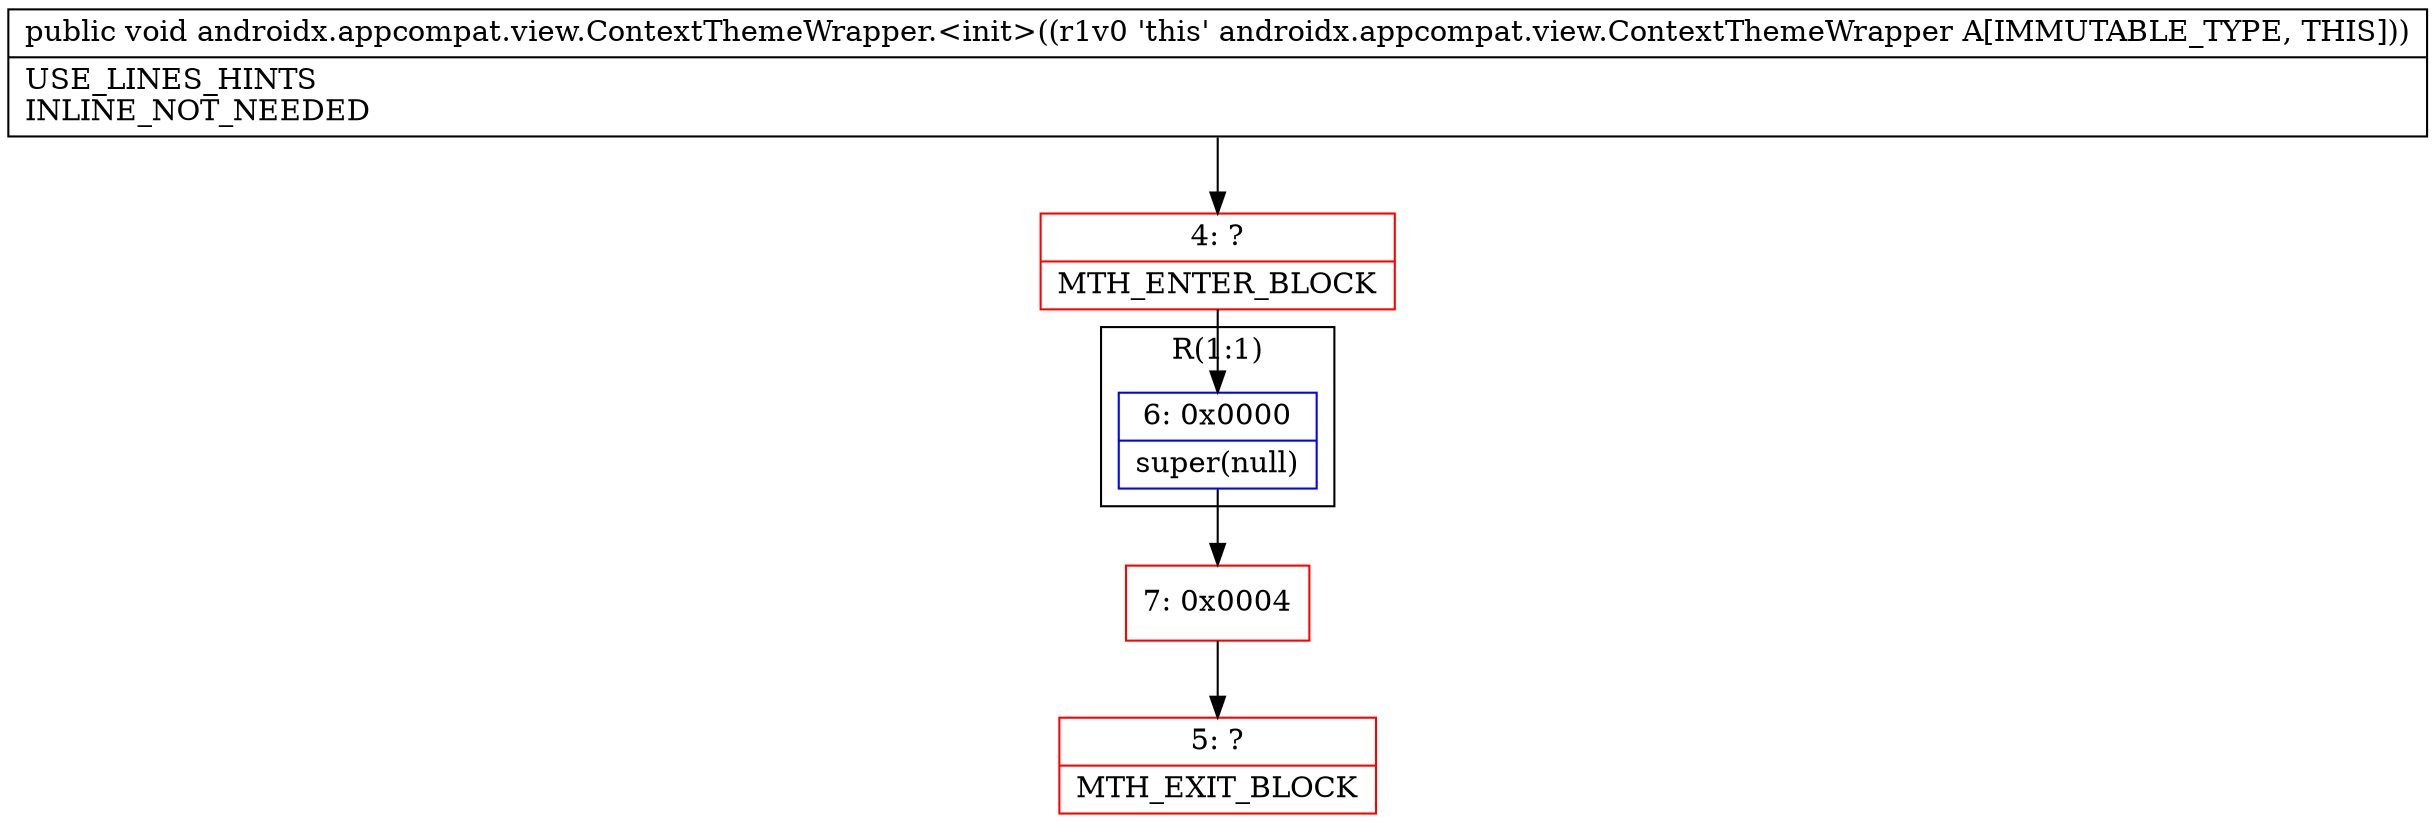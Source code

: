 digraph "CFG forandroidx.appcompat.view.ContextThemeWrapper.\<init\>()V" {
subgraph cluster_Region_1558770912 {
label = "R(1:1)";
node [shape=record,color=blue];
Node_6 [shape=record,label="{6\:\ 0x0000|super(null)\l}"];
}
Node_4 [shape=record,color=red,label="{4\:\ ?|MTH_ENTER_BLOCK\l}"];
Node_7 [shape=record,color=red,label="{7\:\ 0x0004}"];
Node_5 [shape=record,color=red,label="{5\:\ ?|MTH_EXIT_BLOCK\l}"];
MethodNode[shape=record,label="{public void androidx.appcompat.view.ContextThemeWrapper.\<init\>((r1v0 'this' androidx.appcompat.view.ContextThemeWrapper A[IMMUTABLE_TYPE, THIS]))  | USE_LINES_HINTS\lINLINE_NOT_NEEDED\l}"];
MethodNode -> Node_4;Node_6 -> Node_7;
Node_4 -> Node_6;
Node_7 -> Node_5;
}

